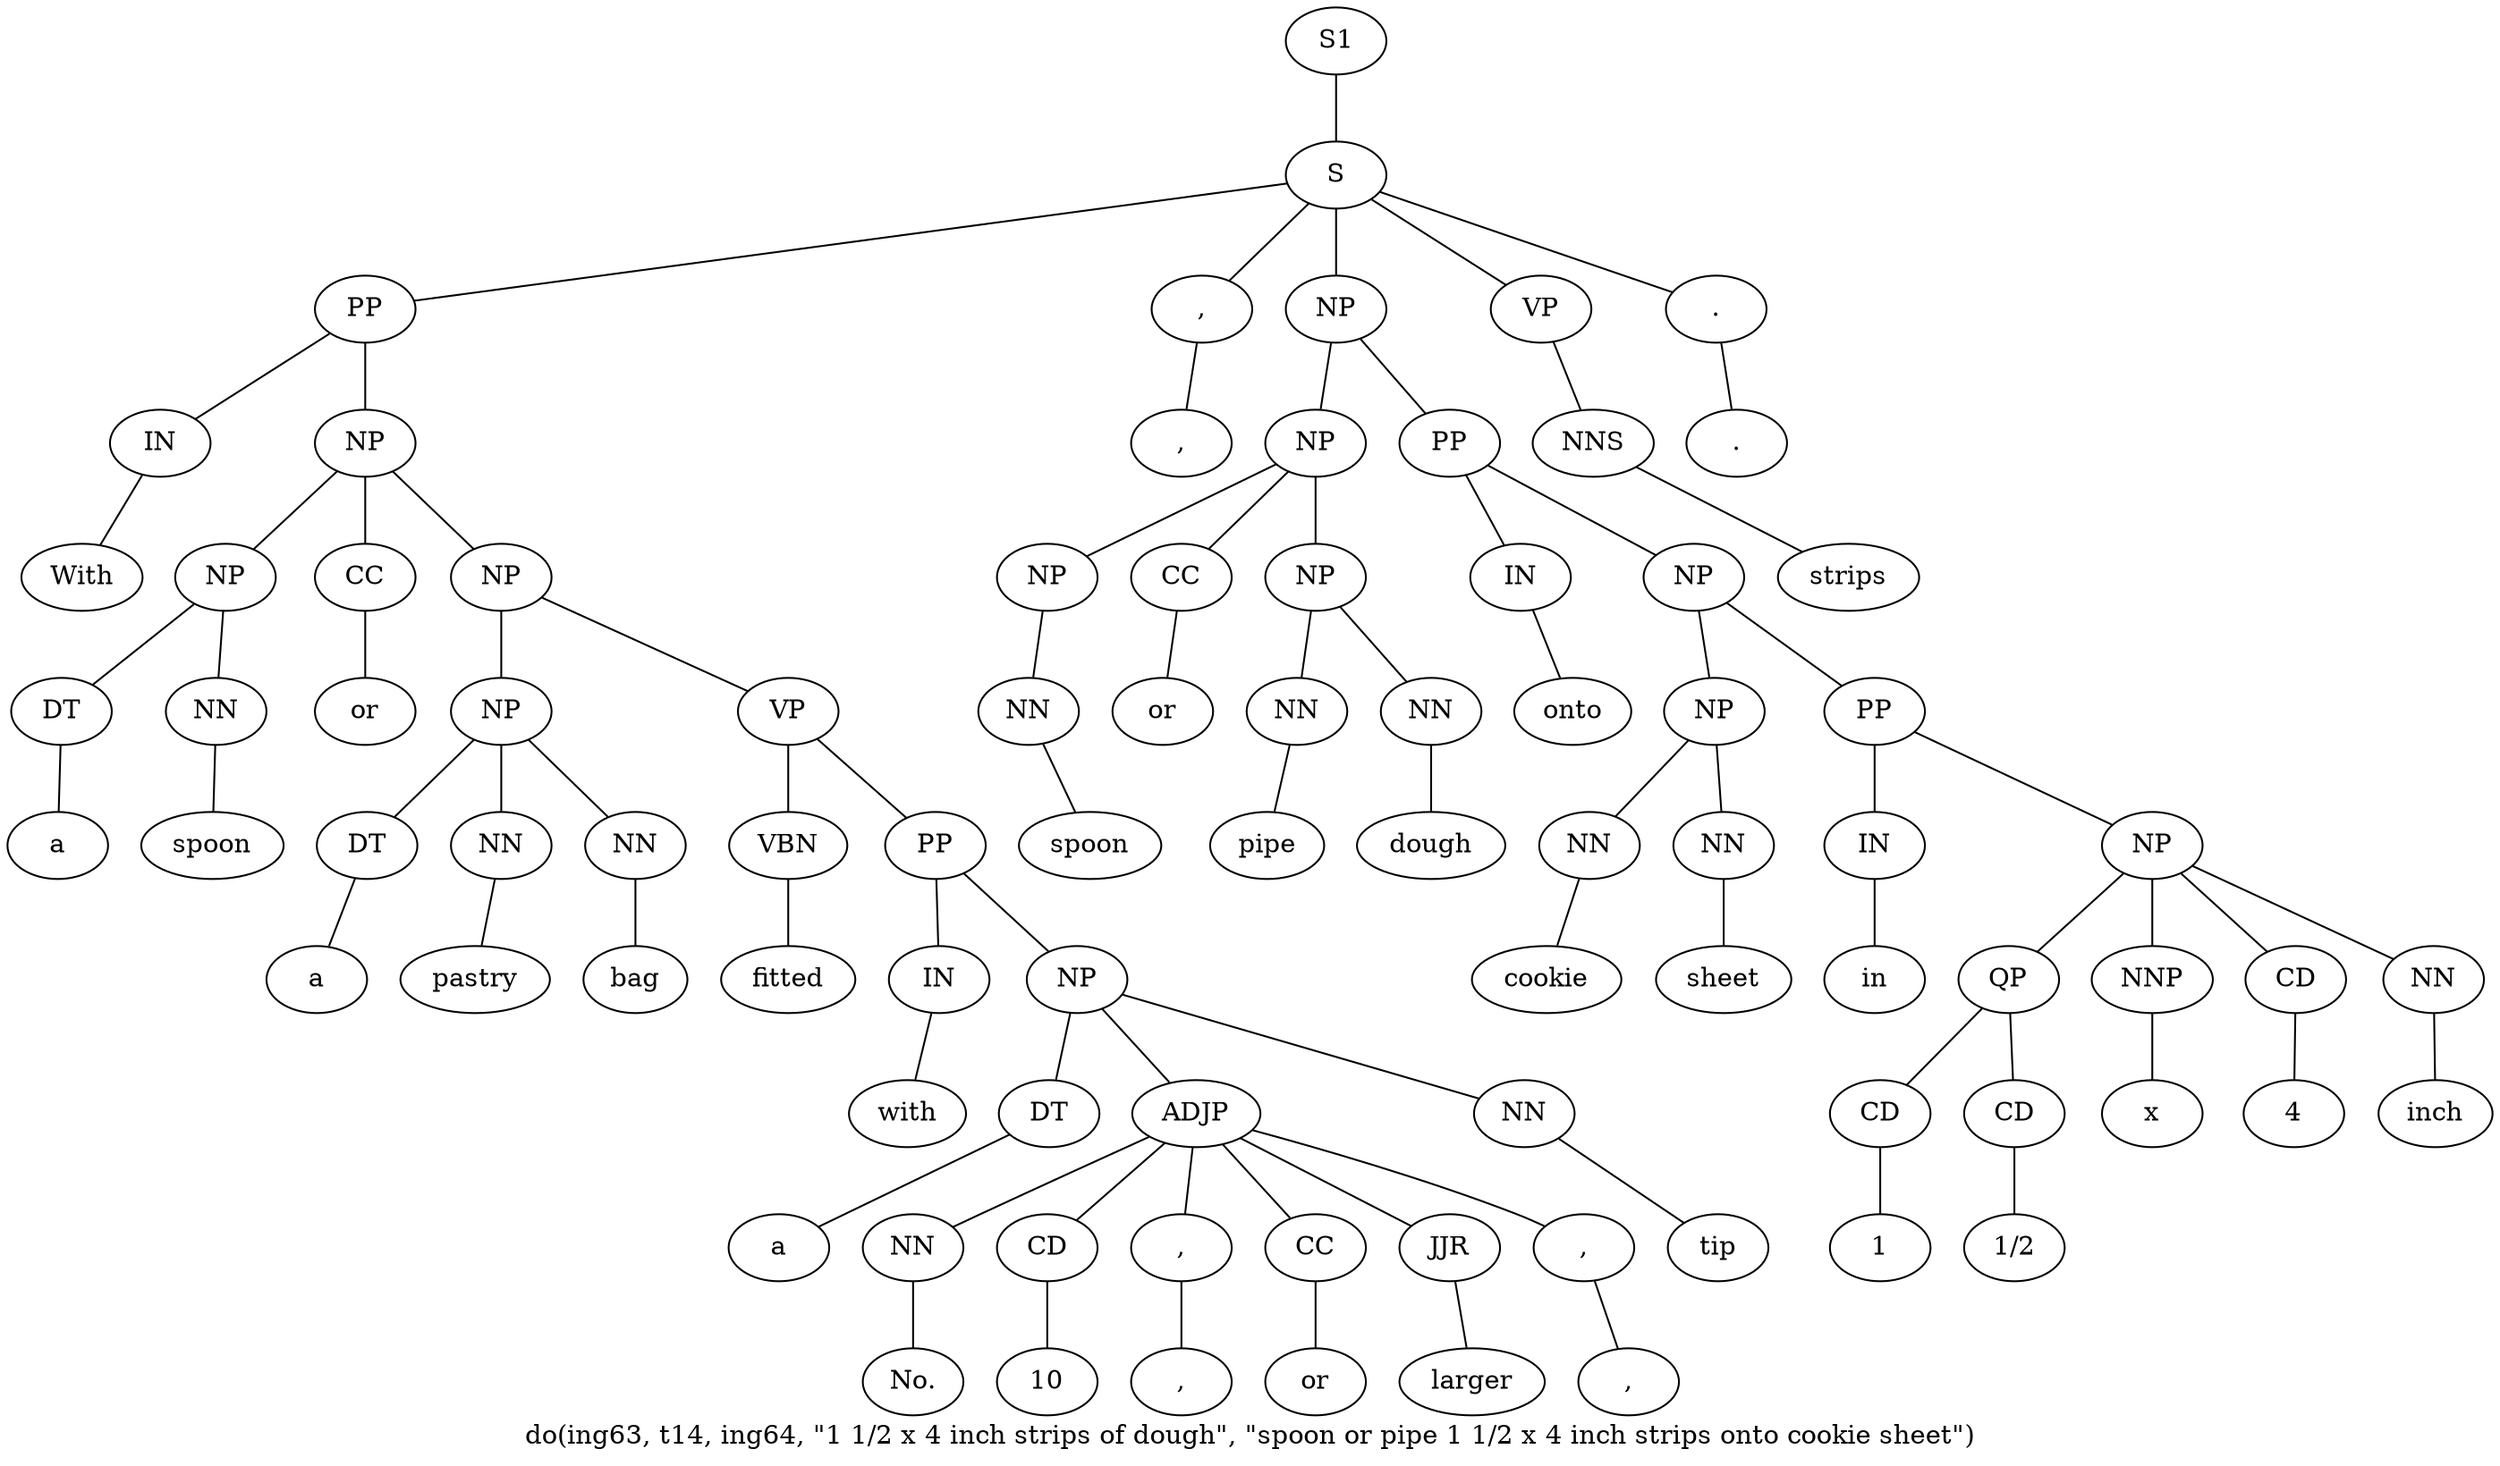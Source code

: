 graph SyntaxGraph {
	label = "do(ing63, t14, ing64, \"1 1/2 x 4 inch strips of dough\", \"spoon or pipe 1 1/2 x 4 inch strips onto cookie sheet\")";
	Node0 [label="S1"];
	Node1 [label="S"];
	Node2 [label="PP"];
	Node3 [label="IN"];
	Node4 [label="With"];
	Node5 [label="NP"];
	Node6 [label="NP"];
	Node7 [label="DT"];
	Node8 [label="a"];
	Node9 [label="NN"];
	Node10 [label="spoon"];
	Node11 [label="CC"];
	Node12 [label="or"];
	Node13 [label="NP"];
	Node14 [label="NP"];
	Node15 [label="DT"];
	Node16 [label="a"];
	Node17 [label="NN"];
	Node18 [label="pastry"];
	Node19 [label="NN"];
	Node20 [label="bag"];
	Node21 [label="VP"];
	Node22 [label="VBN"];
	Node23 [label="fitted"];
	Node24 [label="PP"];
	Node25 [label="IN"];
	Node26 [label="with"];
	Node27 [label="NP"];
	Node28 [label="DT"];
	Node29 [label="a"];
	Node30 [label="ADJP"];
	Node31 [label="NN"];
	Node32 [label="No."];
	Node33 [label="CD"];
	Node34 [label="10"];
	Node35 [label=","];
	Node36 [label=","];
	Node37 [label="CC"];
	Node38 [label="or"];
	Node39 [label="JJR"];
	Node40 [label="larger"];
	Node41 [label=","];
	Node42 [label=","];
	Node43 [label="NN"];
	Node44 [label="tip"];
	Node45 [label=","];
	Node46 [label=","];
	Node47 [label="NP"];
	Node48 [label="NP"];
	Node49 [label="NP"];
	Node50 [label="NN"];
	Node51 [label="spoon"];
	Node52 [label="CC"];
	Node53 [label="or"];
	Node54 [label="NP"];
	Node55 [label="NN"];
	Node56 [label="pipe"];
	Node57 [label="NN"];
	Node58 [label="dough"];
	Node59 [label="PP"];
	Node60 [label="IN"];
	Node61 [label="onto"];
	Node62 [label="NP"];
	Node63 [label="NP"];
	Node64 [label="NN"];
	Node65 [label="cookie"];
	Node66 [label="NN"];
	Node67 [label="sheet"];
	Node68 [label="PP"];
	Node69 [label="IN"];
	Node70 [label="in"];
	Node71 [label="NP"];
	Node72 [label="QP"];
	Node73 [label="CD"];
	Node74 [label="1"];
	Node75 [label="CD"];
	Node76 [label="1/2"];
	Node77 [label="NNP"];
	Node78 [label="x"];
	Node79 [label="CD"];
	Node80 [label="4"];
	Node81 [label="NN"];
	Node82 [label="inch"];
	Node83 [label="VP"];
	Node84 [label="NNS"];
	Node85 [label="strips"];
	Node86 [label="."];
	Node87 [label="."];

	Node0 -- Node1;
	Node1 -- Node2;
	Node1 -- Node45;
	Node1 -- Node47;
	Node1 -- Node83;
	Node1 -- Node86;
	Node2 -- Node3;
	Node2 -- Node5;
	Node3 -- Node4;
	Node5 -- Node6;
	Node5 -- Node11;
	Node5 -- Node13;
	Node6 -- Node7;
	Node6 -- Node9;
	Node7 -- Node8;
	Node9 -- Node10;
	Node11 -- Node12;
	Node13 -- Node14;
	Node13 -- Node21;
	Node14 -- Node15;
	Node14 -- Node17;
	Node14 -- Node19;
	Node15 -- Node16;
	Node17 -- Node18;
	Node19 -- Node20;
	Node21 -- Node22;
	Node21 -- Node24;
	Node22 -- Node23;
	Node24 -- Node25;
	Node24 -- Node27;
	Node25 -- Node26;
	Node27 -- Node28;
	Node27 -- Node30;
	Node27 -- Node43;
	Node28 -- Node29;
	Node30 -- Node31;
	Node30 -- Node33;
	Node30 -- Node35;
	Node30 -- Node37;
	Node30 -- Node39;
	Node30 -- Node41;
	Node31 -- Node32;
	Node33 -- Node34;
	Node35 -- Node36;
	Node37 -- Node38;
	Node39 -- Node40;
	Node41 -- Node42;
	Node43 -- Node44;
	Node45 -- Node46;
	Node47 -- Node48;
	Node47 -- Node59;
	Node48 -- Node49;
	Node48 -- Node52;
	Node48 -- Node54;
	Node49 -- Node50;
	Node50 -- Node51;
	Node52 -- Node53;
	Node54 -- Node55;
	Node54 -- Node57;
	Node55 -- Node56;
	Node57 -- Node58;
	Node59 -- Node60;
	Node59 -- Node62;
	Node60 -- Node61;
	Node62 -- Node63;
	Node62 -- Node68;
	Node63 -- Node64;
	Node63 -- Node66;
	Node64 -- Node65;
	Node66 -- Node67;
	Node68 -- Node69;
	Node68 -- Node71;
	Node69 -- Node70;
	Node71 -- Node72;
	Node71 -- Node77;
	Node71 -- Node79;
	Node71 -- Node81;
	Node72 -- Node73;
	Node72 -- Node75;
	Node73 -- Node74;
	Node75 -- Node76;
	Node77 -- Node78;
	Node79 -- Node80;
	Node81 -- Node82;
	Node83 -- Node84;
	Node84 -- Node85;
	Node86 -- Node87;
}